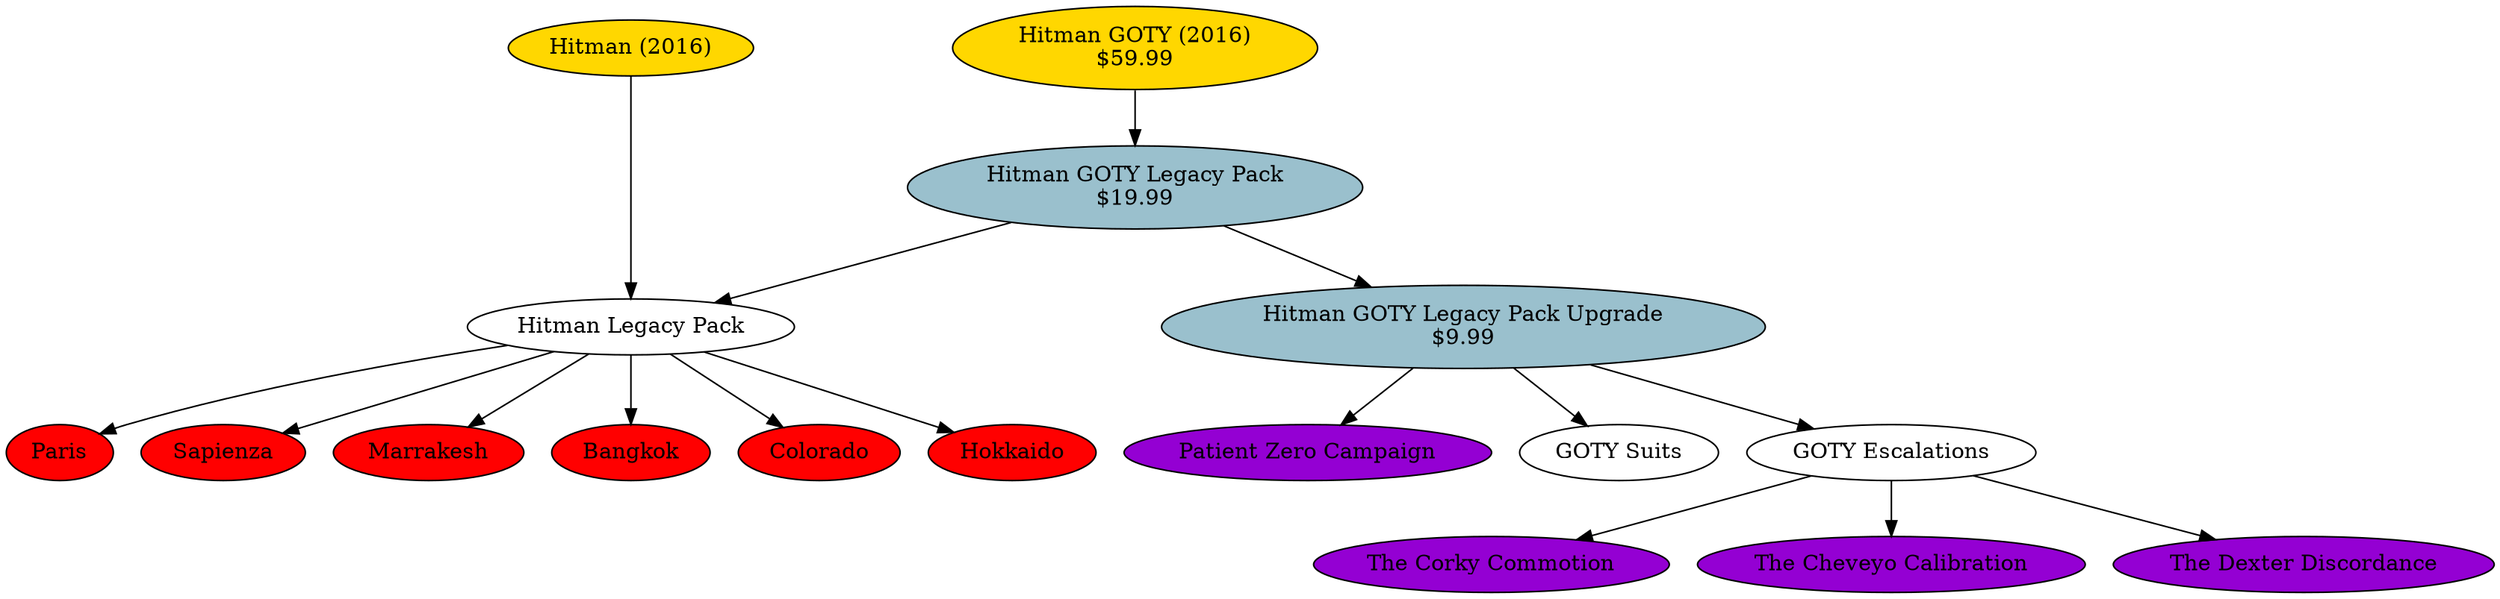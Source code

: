 digraph G {
    "Paris" [style=filled,fillcolor=red]
    "Sapienza" [style=filled,fillcolor=red]
    "Marrakesh" [style=filled,fillcolor=red]
    "Bangkok" [style=filled,fillcolor=red]
    "Colorado" [style=filled,fillcolor=red]
    "Hokkaido" [style=filled,fillcolor=red]
    
    "Hitman (2016)" [style=filled,fillcolor=gold]
    "Hitman GOTY (2016)\n$59.99" [style=filled,fillcolor=gold]
    
    "Hitman GOTY Legacy Pack\n$19.99" [style=filled,fillcolor=lightblue3]
    "Hitman GOTY Legacy Pack Upgrade\n$9.99" [style=filled,fillcolor=lightblue3]
    
    "Patient Zero Campaign" [style=filled,fillcolor=darkviolet]
    "The Corky Commotion" [style=filled,fillcolor=darkviolet]
    "The Cheveyo Calibration" [style=filled,fillcolor=darkviolet]
    "The Dexter Discordance" [style=filled,fillcolor=darkviolet]
    
    "Hitman (2016)" -> "Hitman Legacy Pack"
    "Hitman Legacy Pack" -> "Paris"
    "Hitman Legacy Pack" -> "Sapienza"
    "Hitman Legacy Pack" -> "Marrakesh"
    "Hitman Legacy Pack" -> "Bangkok"
    "Hitman Legacy Pack" -> "Colorado"
    "Hitman Legacy Pack" -> "Hokkaido"

    "Hitman GOTY (2016)\n$59.99" -> "Hitman GOTY Legacy Pack\n$19.99"
    "Hitman GOTY Legacy Pack\n$19.99" -> "Hitman Legacy Pack"
    "Hitman GOTY Legacy Pack\n$19.99" -> "Hitman GOTY Legacy Pack Upgrade\n$9.99"
    
    "Hitman GOTY Legacy Pack Upgrade\n$9.99" -> "Patient Zero Campaign"
    "Hitman GOTY Legacy Pack Upgrade\n$9.99" -> "GOTY Suits"
    "Hitman GOTY Legacy Pack Upgrade\n$9.99" -> "GOTY Escalations"
    
    "GOTY Escalations" -> "The Corky Commotion"
    "GOTY Escalations" -> "The Cheveyo Calibration"
    "GOTY Escalations" -> "The Dexter Discordance"
    
    {
        rank = same;
        "Hitman GOTY (2016)\n$59.99";
        "Hitman (2016)"
    }
}